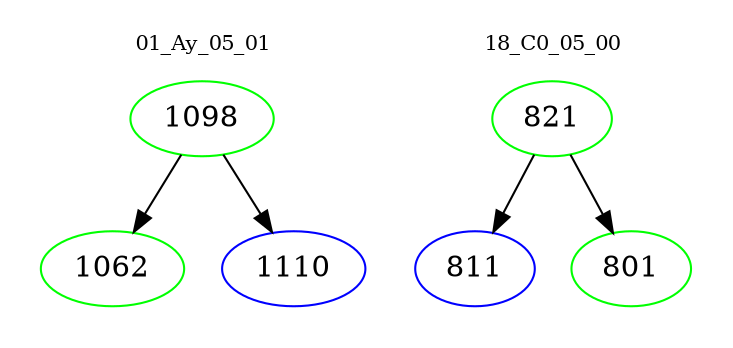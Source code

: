 digraph{
subgraph cluster_0 {
color = white
label = "01_Ay_05_01";
fontsize=10;
T0_1098 [label="1098", color="green"]
T0_1098 -> T0_1062 [color="black"]
T0_1062 [label="1062", color="green"]
T0_1098 -> T0_1110 [color="black"]
T0_1110 [label="1110", color="blue"]
}
subgraph cluster_1 {
color = white
label = "18_C0_05_00";
fontsize=10;
T1_821 [label="821", color="green"]
T1_821 -> T1_811 [color="black"]
T1_811 [label="811", color="blue"]
T1_821 -> T1_801 [color="black"]
T1_801 [label="801", color="green"]
}
}
